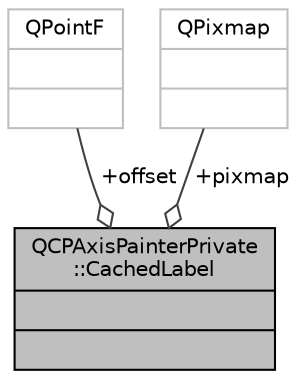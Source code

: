 digraph "QCPAxisPainterPrivate::CachedLabel"
{
 // LATEX_PDF_SIZE
  edge [fontname="Helvetica",fontsize="10",labelfontname="Helvetica",labelfontsize="10"];
  node [fontname="Helvetica",fontsize="10",shape=record];
  Node1 [label="{QCPAxisPainterPrivate\l::CachedLabel\n||}",height=0.2,width=0.4,color="black", fillcolor="grey75", style="filled", fontcolor="black",tooltip=" "];
  Node2 -> Node1 [color="grey25",fontsize="10",style="solid",label=" +offset" ,arrowhead="odiamond",fontname="Helvetica"];
  Node2 [label="{QPointF\n||}",height=0.2,width=0.4,color="grey75", fillcolor="white", style="filled",tooltip=" "];
  Node3 -> Node1 [color="grey25",fontsize="10",style="solid",label=" +pixmap" ,arrowhead="odiamond",fontname="Helvetica"];
  Node3 [label="{QPixmap\n||}",height=0.2,width=0.4,color="grey75", fillcolor="white", style="filled",tooltip=" "];
}
